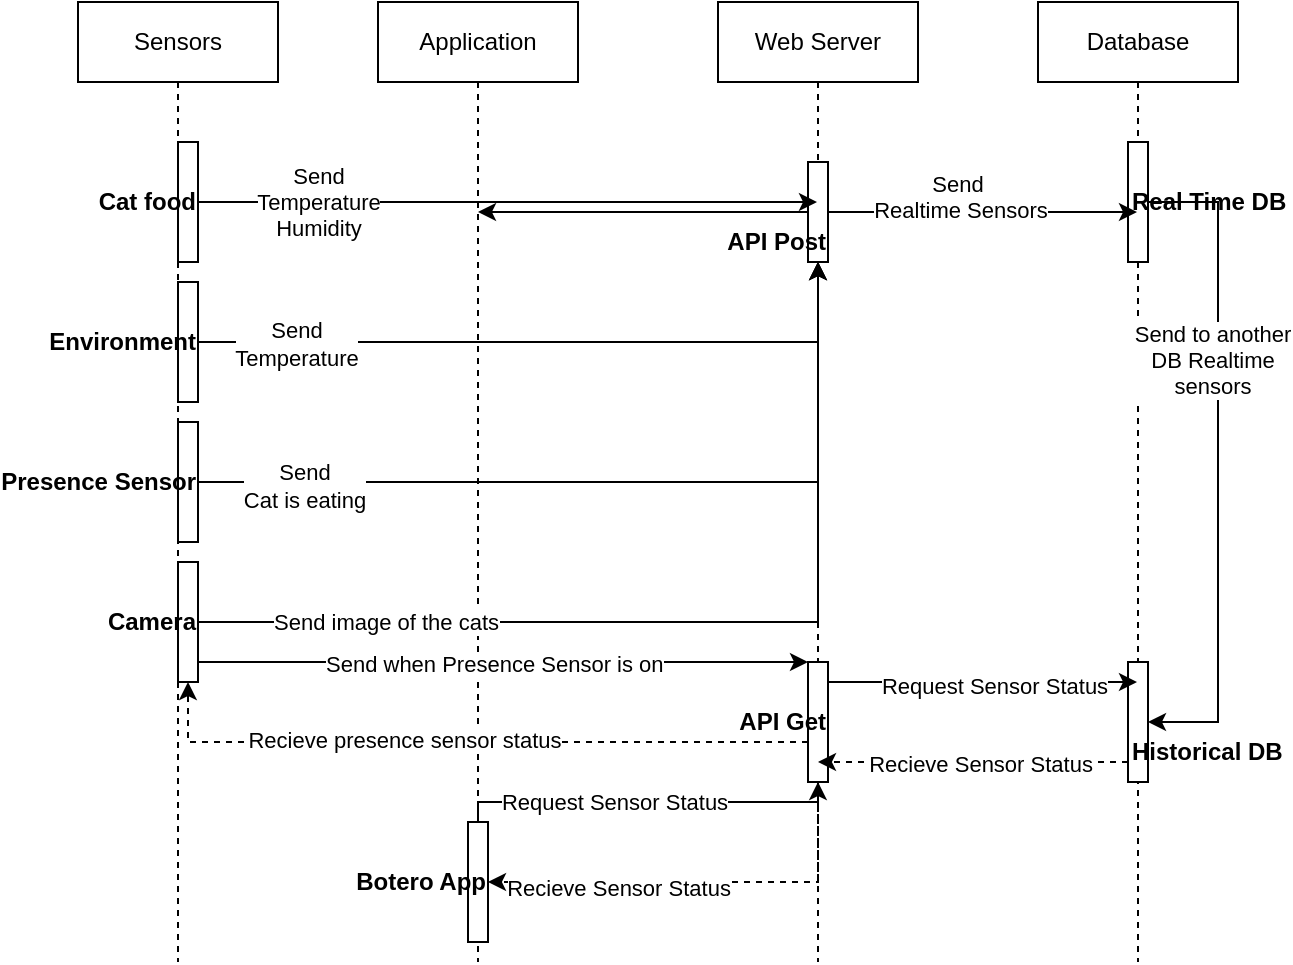 <mxfile version="24.0.7" type="device">
  <diagram name="Page-1" id="2YBvvXClWsGukQMizWep">
    <mxGraphModel dx="1609" dy="784" grid="1" gridSize="10" guides="1" tooltips="1" connect="1" arrows="1" fold="1" page="1" pageScale="1" pageWidth="850" pageHeight="1100" math="0" shadow="0">
      <root>
        <mxCell id="0" />
        <mxCell id="1" parent="0" />
        <mxCell id="aM9ryv3xv72pqoxQDRHE-1" value="Sensors" style="shape=umlLifeline;perimeter=lifelinePerimeter;whiteSpace=wrap;html=1;container=0;dropTarget=0;collapsible=0;recursiveResize=0;outlineConnect=0;portConstraint=eastwest;newEdgeStyle={&quot;edgeStyle&quot;:&quot;elbowEdgeStyle&quot;,&quot;elbow&quot;:&quot;vertical&quot;,&quot;curved&quot;:0,&quot;rounded&quot;:0};" parent="1" vertex="1">
          <mxGeometry x="40" y="40" width="100" height="480" as="geometry" />
        </mxCell>
        <mxCell id="aM9ryv3xv72pqoxQDRHE-4" value="&lt;b&gt;Cat food&lt;/b&gt;" style="html=1;points=[];perimeter=orthogonalPerimeter;outlineConnect=0;targetShapes=umlLifeline;portConstraint=eastwest;newEdgeStyle={&quot;edgeStyle&quot;:&quot;elbowEdgeStyle&quot;,&quot;elbow&quot;:&quot;vertical&quot;,&quot;curved&quot;:0,&quot;rounded&quot;:0};align=right;" parent="aM9ryv3xv72pqoxQDRHE-1" vertex="1">
          <mxGeometry x="50" y="70" width="10" height="60" as="geometry" />
        </mxCell>
        <mxCell id="2KwhZNNTmc1wV8KBveAa-5" value="&lt;b&gt;Environment&lt;/b&gt;" style="html=1;points=[];perimeter=orthogonalPerimeter;outlineConnect=0;targetShapes=umlLifeline;portConstraint=eastwest;newEdgeStyle={&quot;edgeStyle&quot;:&quot;elbowEdgeStyle&quot;,&quot;elbow&quot;:&quot;vertical&quot;,&quot;curved&quot;:0,&quot;rounded&quot;:0};align=right;" vertex="1" parent="aM9ryv3xv72pqoxQDRHE-1">
          <mxGeometry x="50" y="140" width="10" height="60" as="geometry" />
        </mxCell>
        <mxCell id="2KwhZNNTmc1wV8KBveAa-6" value="&lt;b&gt;Presence Sensor&lt;/b&gt;" style="html=1;points=[];perimeter=orthogonalPerimeter;outlineConnect=0;targetShapes=umlLifeline;portConstraint=eastwest;newEdgeStyle={&quot;edgeStyle&quot;:&quot;elbowEdgeStyle&quot;,&quot;elbow&quot;:&quot;vertical&quot;,&quot;curved&quot;:0,&quot;rounded&quot;:0};align=right;" vertex="1" parent="aM9ryv3xv72pqoxQDRHE-1">
          <mxGeometry x="50" y="210" width="10" height="60" as="geometry" />
        </mxCell>
        <mxCell id="2KwhZNNTmc1wV8KBveAa-7" value="&lt;b&gt;Camera&lt;/b&gt;" style="html=1;points=[];perimeter=orthogonalPerimeter;outlineConnect=0;targetShapes=umlLifeline;portConstraint=eastwest;newEdgeStyle={&quot;edgeStyle&quot;:&quot;elbowEdgeStyle&quot;,&quot;elbow&quot;:&quot;vertical&quot;,&quot;curved&quot;:0,&quot;rounded&quot;:0};align=right;" vertex="1" parent="aM9ryv3xv72pqoxQDRHE-1">
          <mxGeometry x="50" y="280" width="10" height="60" as="geometry" />
        </mxCell>
        <mxCell id="aM9ryv3xv72pqoxQDRHE-5" value="Web Server" style="shape=umlLifeline;perimeter=lifelinePerimeter;whiteSpace=wrap;html=1;container=0;dropTarget=0;collapsible=0;recursiveResize=0;outlineConnect=0;portConstraint=eastwest;newEdgeStyle={&quot;edgeStyle&quot;:&quot;elbowEdgeStyle&quot;,&quot;elbow&quot;:&quot;vertical&quot;,&quot;curved&quot;:0,&quot;rounded&quot;:0};" parent="1" vertex="1">
          <mxGeometry x="360" y="40" width="100" height="480" as="geometry" />
        </mxCell>
        <mxCell id="aM9ryv3xv72pqoxQDRHE-6" value="&lt;div&gt;&lt;b&gt;&lt;br&gt;&lt;/b&gt;&lt;/div&gt;&lt;b&gt;&lt;div&gt;&lt;b&gt;&lt;br&gt;&lt;/b&gt;&lt;/div&gt;API Post&lt;/b&gt;" style="html=1;points=[];perimeter=orthogonalPerimeter;outlineConnect=0;targetShapes=umlLifeline;portConstraint=eastwest;newEdgeStyle={&quot;edgeStyle&quot;:&quot;elbowEdgeStyle&quot;,&quot;elbow&quot;:&quot;vertical&quot;,&quot;curved&quot;:0,&quot;rounded&quot;:0};align=right;" parent="aM9ryv3xv72pqoxQDRHE-5" vertex="1">
          <mxGeometry x="45" y="80" width="10" height="50" as="geometry" />
        </mxCell>
        <mxCell id="2KwhZNNTmc1wV8KBveAa-19" value="&lt;b&gt;API Get&lt;/b&gt;" style="html=1;points=[];perimeter=orthogonalPerimeter;outlineConnect=0;targetShapes=umlLifeline;portConstraint=eastwest;newEdgeStyle={&quot;edgeStyle&quot;:&quot;elbowEdgeStyle&quot;,&quot;elbow&quot;:&quot;vertical&quot;,&quot;curved&quot;:0,&quot;rounded&quot;:0};align=right;" vertex="1" parent="aM9ryv3xv72pqoxQDRHE-5">
          <mxGeometry x="45" y="330" width="10" height="60" as="geometry" />
        </mxCell>
        <mxCell id="2KwhZNNTmc1wV8KBveAa-1" value="Database" style="shape=umlLifeline;perimeter=lifelinePerimeter;whiteSpace=wrap;html=1;container=0;dropTarget=0;collapsible=0;recursiveResize=0;outlineConnect=0;portConstraint=eastwest;newEdgeStyle={&quot;edgeStyle&quot;:&quot;elbowEdgeStyle&quot;,&quot;elbow&quot;:&quot;vertical&quot;,&quot;curved&quot;:0,&quot;rounded&quot;:0};" vertex="1" parent="1">
          <mxGeometry x="520" y="40" width="100" height="480" as="geometry" />
        </mxCell>
        <mxCell id="2KwhZNNTmc1wV8KBveAa-17" value="&lt;div&gt;&lt;b&gt;&lt;br&gt;&lt;/b&gt;&lt;/div&gt;&lt;b&gt;&lt;div&gt;&lt;b&gt;&lt;br&gt;&lt;/b&gt;&lt;/div&gt;Historical DB&lt;/b&gt;" style="html=1;points=[];perimeter=orthogonalPerimeter;outlineConnect=0;targetShapes=umlLifeline;portConstraint=eastwest;newEdgeStyle={&quot;edgeStyle&quot;:&quot;elbowEdgeStyle&quot;,&quot;elbow&quot;:&quot;vertical&quot;,&quot;curved&quot;:0,&quot;rounded&quot;:0};align=left;" vertex="1" parent="2KwhZNNTmc1wV8KBveAa-1">
          <mxGeometry x="45" y="330" width="10" height="60" as="geometry" />
        </mxCell>
        <mxCell id="2KwhZNNTmc1wV8KBveAa-21" value="&lt;b&gt;Real Time DB&lt;/b&gt;" style="html=1;points=[];perimeter=orthogonalPerimeter;outlineConnect=0;targetShapes=umlLifeline;portConstraint=eastwest;newEdgeStyle={&quot;edgeStyle&quot;:&quot;elbowEdgeStyle&quot;,&quot;elbow&quot;:&quot;vertical&quot;,&quot;curved&quot;:0,&quot;rounded&quot;:0};align=left;" vertex="1" parent="2KwhZNNTmc1wV8KBveAa-1">
          <mxGeometry x="45" y="70" width="10" height="60" as="geometry" />
        </mxCell>
        <mxCell id="2KwhZNNTmc1wV8KBveAa-24" value="" style="edgeStyle=elbowEdgeStyle;rounded=0;orthogonalLoop=1;jettySize=auto;html=1;elbow=vertical;curved=0;" edge="1" parent="2KwhZNNTmc1wV8KBveAa-1" source="2KwhZNNTmc1wV8KBveAa-21" target="2KwhZNNTmc1wV8KBveAa-17">
          <mxGeometry relative="1" as="geometry">
            <mxPoint x="135" y="100" as="targetPoint" />
            <Array as="points">
              <mxPoint x="90" y="210" />
            </Array>
          </mxGeometry>
        </mxCell>
        <mxCell id="2KwhZNNTmc1wV8KBveAa-45" value="Send to another&lt;div&gt;DB Realtime&lt;/div&gt;&lt;div&gt;sensors&lt;/div&gt;" style="edgeLabel;html=1;align=center;verticalAlign=middle;resizable=0;points=[];" vertex="1" connectable="0" parent="2KwhZNNTmc1wV8KBveAa-24">
          <mxGeometry x="-0.309" y="-3" relative="1" as="geometry">
            <mxPoint as="offset" />
          </mxGeometry>
        </mxCell>
        <mxCell id="2KwhZNNTmc1wV8KBveAa-3" value="Application" style="shape=umlLifeline;perimeter=lifelinePerimeter;whiteSpace=wrap;html=1;container=0;dropTarget=0;collapsible=0;recursiveResize=0;outlineConnect=0;portConstraint=eastwest;newEdgeStyle={&quot;edgeStyle&quot;:&quot;elbowEdgeStyle&quot;,&quot;elbow&quot;:&quot;vertical&quot;,&quot;curved&quot;:0,&quot;rounded&quot;:0};" vertex="1" parent="1">
          <mxGeometry x="190" y="40" width="100" height="480" as="geometry" />
        </mxCell>
        <mxCell id="2KwhZNNTmc1wV8KBveAa-38" value="&lt;b&gt;Botero App&lt;/b&gt;" style="html=1;points=[];perimeter=orthogonalPerimeter;outlineConnect=0;targetShapes=umlLifeline;portConstraint=eastwest;newEdgeStyle={&quot;edgeStyle&quot;:&quot;elbowEdgeStyle&quot;,&quot;elbow&quot;:&quot;vertical&quot;,&quot;curved&quot;:0,&quot;rounded&quot;:0};align=right;" vertex="1" parent="2KwhZNNTmc1wV8KBveAa-3">
          <mxGeometry x="45" y="410" width="10" height="60" as="geometry" />
        </mxCell>
        <mxCell id="2KwhZNNTmc1wV8KBveAa-13" value="" style="edgeStyle=elbowEdgeStyle;rounded=0;orthogonalLoop=1;jettySize=auto;html=1;elbow=vertical;curved=0;align=center;" edge="1" parent="1" source="2KwhZNNTmc1wV8KBveAa-7" target="aM9ryv3xv72pqoxQDRHE-6">
          <mxGeometry relative="1" as="geometry">
            <Array as="points">
              <mxPoint x="270" y="350" />
            </Array>
          </mxGeometry>
        </mxCell>
        <mxCell id="2KwhZNNTmc1wV8KBveAa-36" value="Send image of the cats" style="edgeLabel;html=1;align=left;verticalAlign=middle;resizable=0;points=[];" vertex="1" connectable="0" parent="2KwhZNNTmc1wV8KBveAa-13">
          <mxGeometry x="-0.853" relative="1" as="geometry">
            <mxPoint as="offset" />
          </mxGeometry>
        </mxCell>
        <mxCell id="2KwhZNNTmc1wV8KBveAa-8" value="" style="edgeStyle=elbowEdgeStyle;rounded=0;orthogonalLoop=1;jettySize=auto;html=1;elbow=vertical;curved=0;" edge="1" parent="1" source="aM9ryv3xv72pqoxQDRHE-4" target="aM9ryv3xv72pqoxQDRHE-5">
          <mxGeometry relative="1" as="geometry" />
        </mxCell>
        <mxCell id="2KwhZNNTmc1wV8KBveAa-33" value="&lt;div&gt;Send&lt;/div&gt;Temperature&lt;div&gt;Humidity&lt;/div&gt;" style="edgeLabel;html=1;align=center;verticalAlign=middle;resizable=0;points=[];" vertex="1" connectable="0" parent="2KwhZNNTmc1wV8KBveAa-8">
          <mxGeometry x="-0.612" relative="1" as="geometry">
            <mxPoint as="offset" />
          </mxGeometry>
        </mxCell>
        <mxCell id="2KwhZNNTmc1wV8KBveAa-11" value="" style="edgeStyle=elbowEdgeStyle;rounded=0;orthogonalLoop=1;jettySize=auto;html=1;elbow=vertical;curved=0;" edge="1" parent="1" source="2KwhZNNTmc1wV8KBveAa-5" target="aM9ryv3xv72pqoxQDRHE-6">
          <mxGeometry relative="1" as="geometry">
            <Array as="points">
              <mxPoint x="410" y="210" />
            </Array>
          </mxGeometry>
        </mxCell>
        <mxCell id="2KwhZNNTmc1wV8KBveAa-34" value="&lt;div&gt;Send&lt;/div&gt;Temperature" style="edgeLabel;html=1;align=center;verticalAlign=middle;resizable=0;points=[];" vertex="1" connectable="0" parent="2KwhZNNTmc1wV8KBveAa-11">
          <mxGeometry x="-0.72" y="-1" relative="1" as="geometry">
            <mxPoint as="offset" />
          </mxGeometry>
        </mxCell>
        <mxCell id="2KwhZNNTmc1wV8KBveAa-12" value="" style="edgeStyle=elbowEdgeStyle;rounded=0;orthogonalLoop=1;jettySize=auto;html=1;elbow=vertical;curved=0;" edge="1" parent="1" source="2KwhZNNTmc1wV8KBveAa-6" target="aM9ryv3xv72pqoxQDRHE-6">
          <mxGeometry relative="1" as="geometry">
            <Array as="points">
              <mxPoint x="410" y="280" />
            </Array>
          </mxGeometry>
        </mxCell>
        <mxCell id="2KwhZNNTmc1wV8KBveAa-35" value="&lt;div&gt;Send&lt;/div&gt;Cat is eating" style="edgeLabel;html=1;align=center;verticalAlign=middle;resizable=0;points=[];" vertex="1" connectable="0" parent="2KwhZNNTmc1wV8KBveAa-12">
          <mxGeometry x="-0.748" y="-2" relative="1" as="geometry">
            <mxPoint as="offset" />
          </mxGeometry>
        </mxCell>
        <mxCell id="2KwhZNNTmc1wV8KBveAa-22" value="" style="edgeStyle=elbowEdgeStyle;rounded=0;orthogonalLoop=1;jettySize=auto;html=1;elbow=vertical;curved=0;" edge="1" parent="1" source="aM9ryv3xv72pqoxQDRHE-6" target="2KwhZNNTmc1wV8KBveAa-1">
          <mxGeometry relative="1" as="geometry" />
        </mxCell>
        <mxCell id="2KwhZNNTmc1wV8KBveAa-43" value="&lt;div style=&quot;&quot;&gt;Send&amp;nbsp;&lt;/div&gt;&lt;div&gt;&lt;div style=&quot;&quot;&gt;Realtime Sensors&lt;/div&gt;&lt;div&gt;&lt;br&gt;&lt;/div&gt;&lt;/div&gt;" style="edgeLabel;html=1;align=center;verticalAlign=middle;resizable=0;points=[];" vertex="1" connectable="0" parent="2KwhZNNTmc1wV8KBveAa-22">
          <mxGeometry x="-0.146" y="1" relative="1" as="geometry">
            <mxPoint as="offset" />
          </mxGeometry>
        </mxCell>
        <mxCell id="2KwhZNNTmc1wV8KBveAa-25" value="" style="edgeStyle=elbowEdgeStyle;rounded=0;orthogonalLoop=1;jettySize=auto;html=1;elbow=vertical;curved=0;" edge="1" parent="1" source="2KwhZNNTmc1wV8KBveAa-19" target="2KwhZNNTmc1wV8KBveAa-1">
          <mxGeometry relative="1" as="geometry">
            <Array as="points">
              <mxPoint x="480" y="380" />
            </Array>
          </mxGeometry>
        </mxCell>
        <mxCell id="2KwhZNNTmc1wV8KBveAa-48" value="Request Sensor Status" style="edgeLabel;html=1;align=center;verticalAlign=middle;resizable=0;points=[];" vertex="1" connectable="0" parent="2KwhZNNTmc1wV8KBveAa-25">
          <mxGeometry x="0.074" y="-2" relative="1" as="geometry">
            <mxPoint as="offset" />
          </mxGeometry>
        </mxCell>
        <mxCell id="2KwhZNNTmc1wV8KBveAa-30" value="" style="edgeStyle=elbowEdgeStyle;rounded=0;orthogonalLoop=1;jettySize=auto;html=1;elbow=vertical;curved=0;dashed=1;" edge="1" parent="1" source="2KwhZNNTmc1wV8KBveAa-17" target="aM9ryv3xv72pqoxQDRHE-5">
          <mxGeometry relative="1" as="geometry">
            <Array as="points">
              <mxPoint x="500" y="420" />
            </Array>
          </mxGeometry>
        </mxCell>
        <mxCell id="2KwhZNNTmc1wV8KBveAa-49" value="Recieve Sensor Status" style="edgeLabel;html=1;align=center;verticalAlign=middle;resizable=0;points=[];" vertex="1" connectable="0" parent="2KwhZNNTmc1wV8KBveAa-30">
          <mxGeometry x="0.17" y="1" relative="1" as="geometry">
            <mxPoint x="16" as="offset" />
          </mxGeometry>
        </mxCell>
        <mxCell id="2KwhZNNTmc1wV8KBveAa-31" value="" style="edgeStyle=elbowEdgeStyle;rounded=0;orthogonalLoop=1;jettySize=auto;html=1;elbow=vertical;curved=0;dashed=1;" edge="1" parent="1" target="2KwhZNNTmc1wV8KBveAa-7">
          <mxGeometry relative="1" as="geometry">
            <mxPoint x="405" y="410" as="sourcePoint" />
            <mxPoint x="250" y="410" as="targetPoint" />
            <Array as="points">
              <mxPoint x="340" y="410" />
            </Array>
          </mxGeometry>
        </mxCell>
        <mxCell id="2KwhZNNTmc1wV8KBveAa-50" value="Recieve presence sensor status" style="edgeLabel;html=1;align=center;verticalAlign=middle;resizable=0;points=[];" vertex="1" connectable="0" parent="2KwhZNNTmc1wV8KBveAa-31">
          <mxGeometry x="0.188" y="-1" relative="1" as="geometry">
            <mxPoint as="offset" />
          </mxGeometry>
        </mxCell>
        <mxCell id="2KwhZNNTmc1wV8KBveAa-32" value="" style="edgeStyle=elbowEdgeStyle;rounded=0;orthogonalLoop=1;jettySize=auto;html=1;elbow=vertical;curved=0;" edge="1" parent="1" target="2KwhZNNTmc1wV8KBveAa-19">
          <mxGeometry relative="1" as="geometry">
            <mxPoint x="100" y="370" as="sourcePoint" />
            <mxPoint x="410" y="380" as="targetPoint" />
            <Array as="points">
              <mxPoint x="280" y="370" />
            </Array>
          </mxGeometry>
        </mxCell>
        <mxCell id="2KwhZNNTmc1wV8KBveAa-37" value="Send when Presence Sensor is on" style="edgeLabel;html=1;align=left;verticalAlign=middle;resizable=0;points=[];" vertex="1" connectable="0" parent="2KwhZNNTmc1wV8KBveAa-32">
          <mxGeometry x="-0.593" y="-1" relative="1" as="geometry">
            <mxPoint as="offset" />
          </mxGeometry>
        </mxCell>
        <mxCell id="2KwhZNNTmc1wV8KBveAa-39" value="" style="edgeStyle=elbowEdgeStyle;rounded=0;orthogonalLoop=1;jettySize=auto;html=1;elbow=vertical;curved=0;" edge="1" parent="1" source="2KwhZNNTmc1wV8KBveAa-38" target="2KwhZNNTmc1wV8KBveAa-19">
          <mxGeometry relative="1" as="geometry" />
        </mxCell>
        <mxCell id="2KwhZNNTmc1wV8KBveAa-41" value="Request Sensor Status" style="edgeLabel;html=1;align=center;verticalAlign=middle;resizable=0;points=[];" vertex="1" connectable="0" parent="2KwhZNNTmc1wV8KBveAa-39">
          <mxGeometry x="-0.179" relative="1" as="geometry">
            <mxPoint as="offset" />
          </mxGeometry>
        </mxCell>
        <mxCell id="2KwhZNNTmc1wV8KBveAa-40" value="" style="edgeStyle=elbowEdgeStyle;rounded=0;orthogonalLoop=1;jettySize=auto;html=1;elbow=vertical;curved=0;dashed=1;" edge="1" parent="1" source="2KwhZNNTmc1wV8KBveAa-19" target="2KwhZNNTmc1wV8KBveAa-38">
          <mxGeometry relative="1" as="geometry">
            <mxPoint x="415" y="480" as="sourcePoint" />
            <mxPoint x="260" y="480" as="targetPoint" />
            <Array as="points">
              <mxPoint x="350" y="480" />
            </Array>
          </mxGeometry>
        </mxCell>
        <mxCell id="2KwhZNNTmc1wV8KBveAa-42" value="Recieve Sensor Status" style="edgeLabel;html=1;align=center;verticalAlign=middle;resizable=0;points=[];" vertex="1" connectable="0" parent="2KwhZNNTmc1wV8KBveAa-40">
          <mxGeometry x="0.395" y="3" relative="1" as="geometry">
            <mxPoint as="offset" />
          </mxGeometry>
        </mxCell>
        <mxCell id="2KwhZNNTmc1wV8KBveAa-44" value="" style="edgeStyle=elbowEdgeStyle;rounded=0;orthogonalLoop=1;jettySize=auto;html=1;elbow=vertical;curved=0;" edge="1" parent="1" source="aM9ryv3xv72pqoxQDRHE-6" target="2KwhZNNTmc1wV8KBveAa-3">
          <mxGeometry relative="1" as="geometry" />
        </mxCell>
      </root>
    </mxGraphModel>
  </diagram>
</mxfile>
